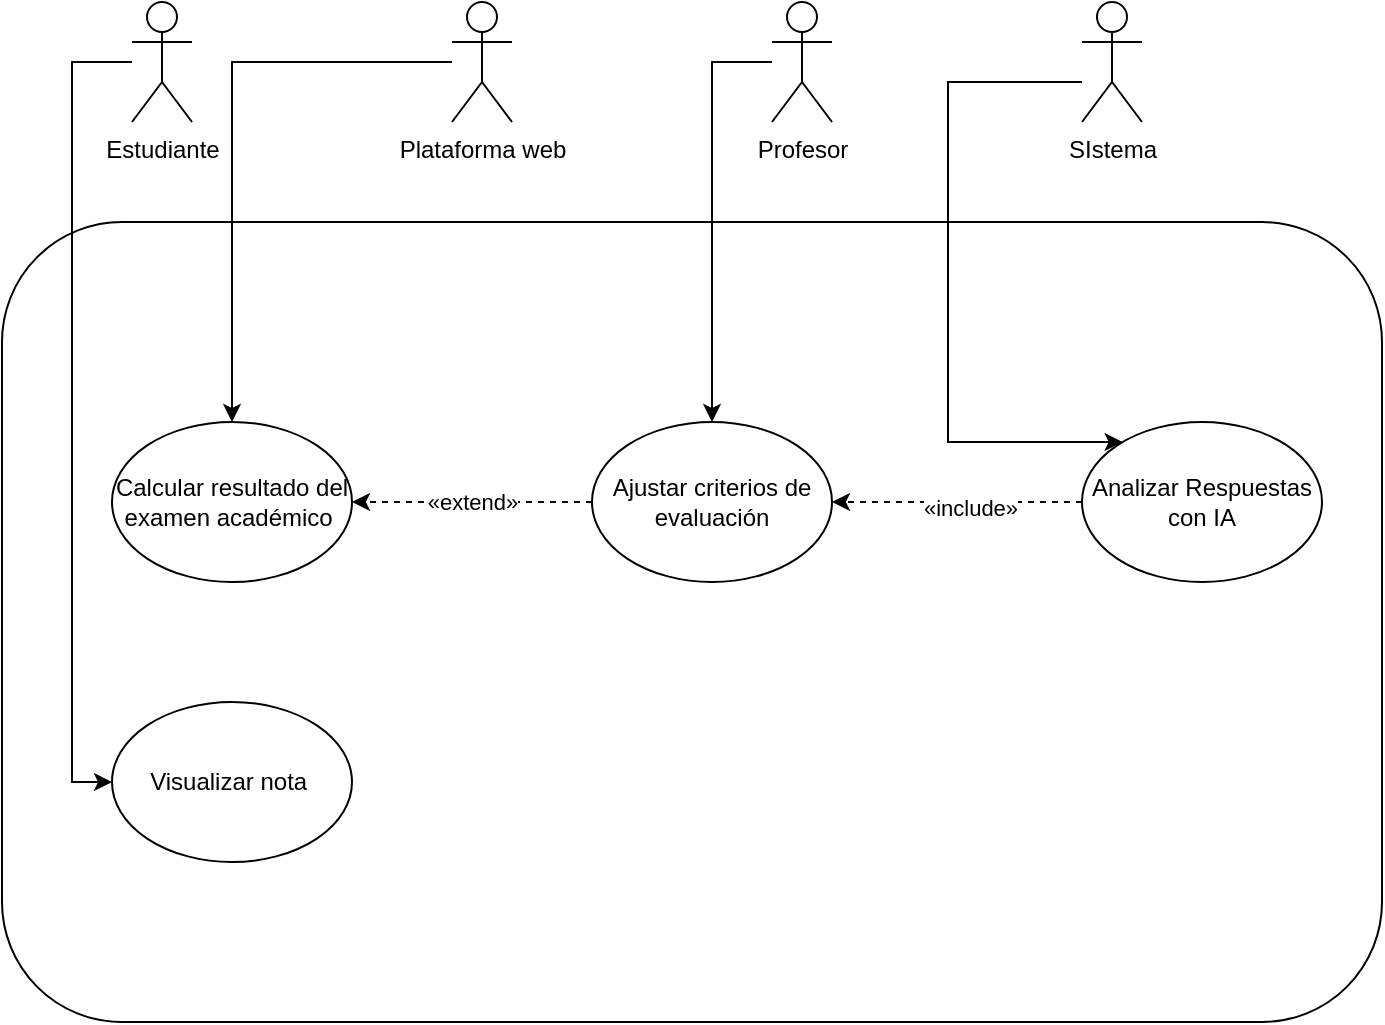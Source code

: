 <mxfile version="26.2.5">
  <diagram name="Página-1" id="94LdTMhv0Lw9kARQnBvH">
    <mxGraphModel dx="1091" dy="600" grid="1" gridSize="10" guides="1" tooltips="1" connect="1" arrows="1" fold="1" page="1" pageScale="1" pageWidth="827" pageHeight="1169" math="0" shadow="0">
      <root>
        <mxCell id="0" />
        <mxCell id="1" parent="0" />
        <mxCell id="6lRI0SPo2LRtaiyrAJHG-10" value="" style="rounded=1;whiteSpace=wrap;html=1;" vertex="1" parent="1">
          <mxGeometry x="55" y="160" width="690" height="400" as="geometry" />
        </mxCell>
        <mxCell id="6lRI0SPo2LRtaiyrAJHG-11" value="Calcular resultado del examen académico&amp;nbsp;" style="ellipse;whiteSpace=wrap;html=1;" vertex="1" parent="1">
          <mxGeometry x="110" y="260" width="120" height="80" as="geometry" />
        </mxCell>
        <mxCell id="6lRI0SPo2LRtaiyrAJHG-46" style="edgeStyle=orthogonalEdgeStyle;rounded=0;orthogonalLoop=1;jettySize=auto;html=1;entryX=1;entryY=0.5;entryDx=0;entryDy=0;dashed=1;" edge="1" parent="1" source="6lRI0SPo2LRtaiyrAJHG-12" target="6lRI0SPo2LRtaiyrAJHG-14">
          <mxGeometry relative="1" as="geometry" />
        </mxCell>
        <mxCell id="6lRI0SPo2LRtaiyrAJHG-47" value="«include»" style="edgeLabel;html=1;align=center;verticalAlign=middle;resizable=0;points=[];" vertex="1" connectable="0" parent="6lRI0SPo2LRtaiyrAJHG-46">
          <mxGeometry x="-0.082" y="3" relative="1" as="geometry">
            <mxPoint x="1" as="offset" />
          </mxGeometry>
        </mxCell>
        <mxCell id="6lRI0SPo2LRtaiyrAJHG-12" value="Analizar Respuestas con IA" style="ellipse;whiteSpace=wrap;html=1;" vertex="1" parent="1">
          <mxGeometry x="595" y="260" width="120" height="80" as="geometry" />
        </mxCell>
        <mxCell id="6lRI0SPo2LRtaiyrAJHG-43" style="edgeStyle=orthogonalEdgeStyle;rounded=0;orthogonalLoop=1;jettySize=auto;html=1;entryX=1;entryY=0.5;entryDx=0;entryDy=0;dashed=1;" edge="1" parent="1" source="6lRI0SPo2LRtaiyrAJHG-14" target="6lRI0SPo2LRtaiyrAJHG-11">
          <mxGeometry relative="1" as="geometry" />
        </mxCell>
        <mxCell id="6lRI0SPo2LRtaiyrAJHG-44" value="«extend»" style="edgeLabel;html=1;align=center;verticalAlign=middle;resizable=0;points=[];" vertex="1" connectable="0" parent="6lRI0SPo2LRtaiyrAJHG-43">
          <mxGeometry x="-0.285" y="-1" relative="1" as="geometry">
            <mxPoint x="-17" y="1" as="offset" />
          </mxGeometry>
        </mxCell>
        <mxCell id="6lRI0SPo2LRtaiyrAJHG-14" value="Ajustar criterios de evaluación" style="ellipse;whiteSpace=wrap;html=1;" vertex="1" parent="1">
          <mxGeometry x="350" y="260" width="120" height="80" as="geometry" />
        </mxCell>
        <mxCell id="6lRI0SPo2LRtaiyrAJHG-15" value="Visualizar nota&amp;nbsp;" style="ellipse;whiteSpace=wrap;html=1;" vertex="1" parent="1">
          <mxGeometry x="110" y="400" width="120" height="80" as="geometry" />
        </mxCell>
        <mxCell id="6lRI0SPo2LRtaiyrAJHG-27" style="edgeStyle=orthogonalEdgeStyle;rounded=0;orthogonalLoop=1;jettySize=auto;html=1;entryX=0;entryY=0.5;entryDx=0;entryDy=0;" edge="1" parent="1" source="6lRI0SPo2LRtaiyrAJHG-17" target="6lRI0SPo2LRtaiyrAJHG-15">
          <mxGeometry relative="1" as="geometry">
            <Array as="points">
              <mxPoint x="90" y="80" />
              <mxPoint x="90" y="440" />
            </Array>
          </mxGeometry>
        </mxCell>
        <mxCell id="6lRI0SPo2LRtaiyrAJHG-17" value="Estudiante" style="shape=umlActor;verticalLabelPosition=bottom;verticalAlign=top;html=1;outlineConnect=0;" vertex="1" parent="1">
          <mxGeometry x="120" y="50" width="30" height="60" as="geometry" />
        </mxCell>
        <mxCell id="6lRI0SPo2LRtaiyrAJHG-28" style="edgeStyle=orthogonalEdgeStyle;rounded=0;orthogonalLoop=1;jettySize=auto;html=1;entryX=0.5;entryY=0;entryDx=0;entryDy=0;" edge="1" parent="1" source="6lRI0SPo2LRtaiyrAJHG-20" target="6lRI0SPo2LRtaiyrAJHG-14">
          <mxGeometry relative="1" as="geometry">
            <Array as="points">
              <mxPoint x="410" y="80" />
            </Array>
          </mxGeometry>
        </mxCell>
        <mxCell id="6lRI0SPo2LRtaiyrAJHG-20" value="Profesor" style="shape=umlActor;verticalLabelPosition=bottom;verticalAlign=top;html=1;outlineConnect=0;" vertex="1" parent="1">
          <mxGeometry x="440" y="50" width="30" height="60" as="geometry" />
        </mxCell>
        <mxCell id="6lRI0SPo2LRtaiyrAJHG-23" value="SIstema" style="shape=umlActor;verticalLabelPosition=bottom;verticalAlign=top;html=1;outlineConnect=0;" vertex="1" parent="1">
          <mxGeometry x="595" y="50" width="30" height="60" as="geometry" />
        </mxCell>
        <mxCell id="6lRI0SPo2LRtaiyrAJHG-36" style="edgeStyle=orthogonalEdgeStyle;rounded=0;orthogonalLoop=1;jettySize=auto;html=1;" edge="1" parent="1" source="6lRI0SPo2LRtaiyrAJHG-23" target="6lRI0SPo2LRtaiyrAJHG-12">
          <mxGeometry relative="1" as="geometry">
            <Array as="points">
              <mxPoint x="528" y="90" />
              <mxPoint x="528" y="270" />
            </Array>
          </mxGeometry>
        </mxCell>
        <mxCell id="6lRI0SPo2LRtaiyrAJHG-48" value="Plataforma web" style="shape=umlActor;verticalLabelPosition=bottom;verticalAlign=top;html=1;outlineConnect=0;" vertex="1" parent="1">
          <mxGeometry x="280" y="50" width="30" height="60" as="geometry" />
        </mxCell>
        <mxCell id="6lRI0SPo2LRtaiyrAJHG-49" style="edgeStyle=orthogonalEdgeStyle;rounded=0;orthogonalLoop=1;jettySize=auto;html=1;entryX=0.5;entryY=0;entryDx=0;entryDy=0;" edge="1" parent="1" source="6lRI0SPo2LRtaiyrAJHG-48" target="6lRI0SPo2LRtaiyrAJHG-11">
          <mxGeometry relative="1" as="geometry">
            <Array as="points">
              <mxPoint x="170" y="80" />
            </Array>
          </mxGeometry>
        </mxCell>
      </root>
    </mxGraphModel>
  </diagram>
</mxfile>
